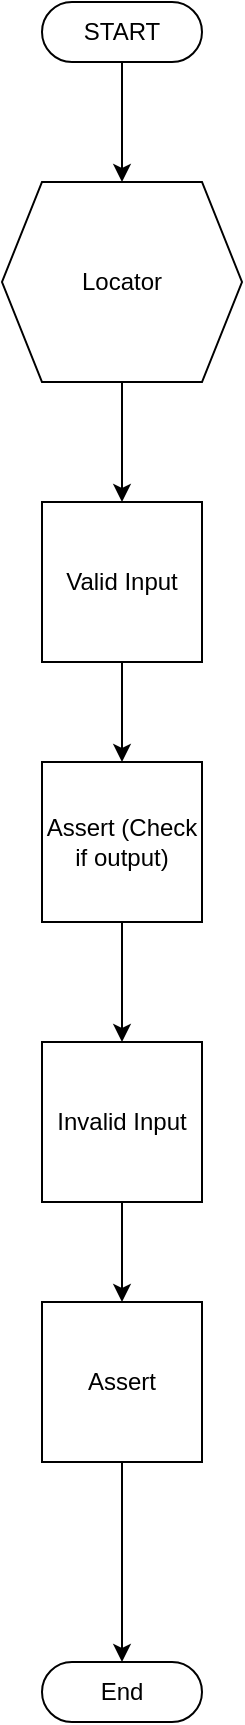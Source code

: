 <mxfile version="24.2.7" type="github">
  <diagram name="Page-1" id="UYF1CWwDuEJa-fLFtsD5">
    <mxGraphModel dx="1434" dy="784" grid="1" gridSize="10" guides="1" tooltips="1" connect="1" arrows="1" fold="1" page="1" pageScale="1" pageWidth="850" pageHeight="1100" math="0" shadow="0">
      <root>
        <mxCell id="0" />
        <mxCell id="1" parent="0" />
        <mxCell id="60JXSkUKhs_maxkFxEqW-2" style="edgeStyle=orthogonalEdgeStyle;rounded=0;orthogonalLoop=1;jettySize=auto;html=1;" edge="1" parent="1" source="60JXSkUKhs_maxkFxEqW-1">
          <mxGeometry relative="1" as="geometry">
            <mxPoint x="425" y="110" as="targetPoint" />
          </mxGeometry>
        </mxCell>
        <mxCell id="60JXSkUKhs_maxkFxEqW-1" value="START" style="html=1;dashed=0;whiteSpace=wrap;shape=mxgraph.dfd.start" vertex="1" parent="1">
          <mxGeometry x="385" y="20" width="80" height="30" as="geometry" />
        </mxCell>
        <mxCell id="60JXSkUKhs_maxkFxEqW-5" style="edgeStyle=orthogonalEdgeStyle;rounded=0;orthogonalLoop=1;jettySize=auto;html=1;entryX=0.5;entryY=0;entryDx=0;entryDy=0;" edge="1" parent="1" source="60JXSkUKhs_maxkFxEqW-3" target="60JXSkUKhs_maxkFxEqW-4">
          <mxGeometry relative="1" as="geometry" />
        </mxCell>
        <mxCell id="60JXSkUKhs_maxkFxEqW-3" value="Locator" style="shape=hexagon;perimeter=hexagonPerimeter2;whiteSpace=wrap;html=1;fixedSize=1;" vertex="1" parent="1">
          <mxGeometry x="365" y="110" width="120" height="100" as="geometry" />
        </mxCell>
        <mxCell id="60JXSkUKhs_maxkFxEqW-7" style="edgeStyle=orthogonalEdgeStyle;rounded=0;orthogonalLoop=1;jettySize=auto;html=1;" edge="1" parent="1" source="60JXSkUKhs_maxkFxEqW-4" target="60JXSkUKhs_maxkFxEqW-6">
          <mxGeometry relative="1" as="geometry" />
        </mxCell>
        <mxCell id="60JXSkUKhs_maxkFxEqW-4" value="Valid Input" style="whiteSpace=wrap;html=1;aspect=fixed;" vertex="1" parent="1">
          <mxGeometry x="385" y="270" width="80" height="80" as="geometry" />
        </mxCell>
        <mxCell id="60JXSkUKhs_maxkFxEqW-11" style="edgeStyle=orthogonalEdgeStyle;rounded=0;orthogonalLoop=1;jettySize=auto;html=1;" edge="1" parent="1" source="60JXSkUKhs_maxkFxEqW-6" target="60JXSkUKhs_maxkFxEqW-9">
          <mxGeometry relative="1" as="geometry" />
        </mxCell>
        <mxCell id="60JXSkUKhs_maxkFxEqW-6" value="Assert (Check if output)" style="whiteSpace=wrap;html=1;aspect=fixed;" vertex="1" parent="1">
          <mxGeometry x="385" y="400" width="80" height="80" as="geometry" />
        </mxCell>
        <mxCell id="60JXSkUKhs_maxkFxEqW-8" style="edgeStyle=orthogonalEdgeStyle;rounded=0;orthogonalLoop=1;jettySize=auto;html=1;" edge="1" parent="1" source="60JXSkUKhs_maxkFxEqW-9" target="60JXSkUKhs_maxkFxEqW-10">
          <mxGeometry relative="1" as="geometry" />
        </mxCell>
        <mxCell id="60JXSkUKhs_maxkFxEqW-9" value="Invalid Input" style="whiteSpace=wrap;html=1;aspect=fixed;" vertex="1" parent="1">
          <mxGeometry x="385" y="540" width="80" height="80" as="geometry" />
        </mxCell>
        <mxCell id="60JXSkUKhs_maxkFxEqW-10" value="Assert" style="whiteSpace=wrap;html=1;aspect=fixed;" vertex="1" parent="1">
          <mxGeometry x="385" y="670" width="80" height="80" as="geometry" />
        </mxCell>
        <mxCell id="60JXSkUKhs_maxkFxEqW-13" value="End" style="html=1;dashed=0;whiteSpace=wrap;shape=mxgraph.dfd.start" vertex="1" parent="1">
          <mxGeometry x="385" y="850" width="80" height="30" as="geometry" />
        </mxCell>
        <mxCell id="60JXSkUKhs_maxkFxEqW-14" style="edgeStyle=orthogonalEdgeStyle;rounded=0;orthogonalLoop=1;jettySize=auto;html=1;entryX=0.5;entryY=0.5;entryDx=0;entryDy=-15;entryPerimeter=0;" edge="1" parent="1" source="60JXSkUKhs_maxkFxEqW-10" target="60JXSkUKhs_maxkFxEqW-13">
          <mxGeometry relative="1" as="geometry" />
        </mxCell>
      </root>
    </mxGraphModel>
  </diagram>
</mxfile>
